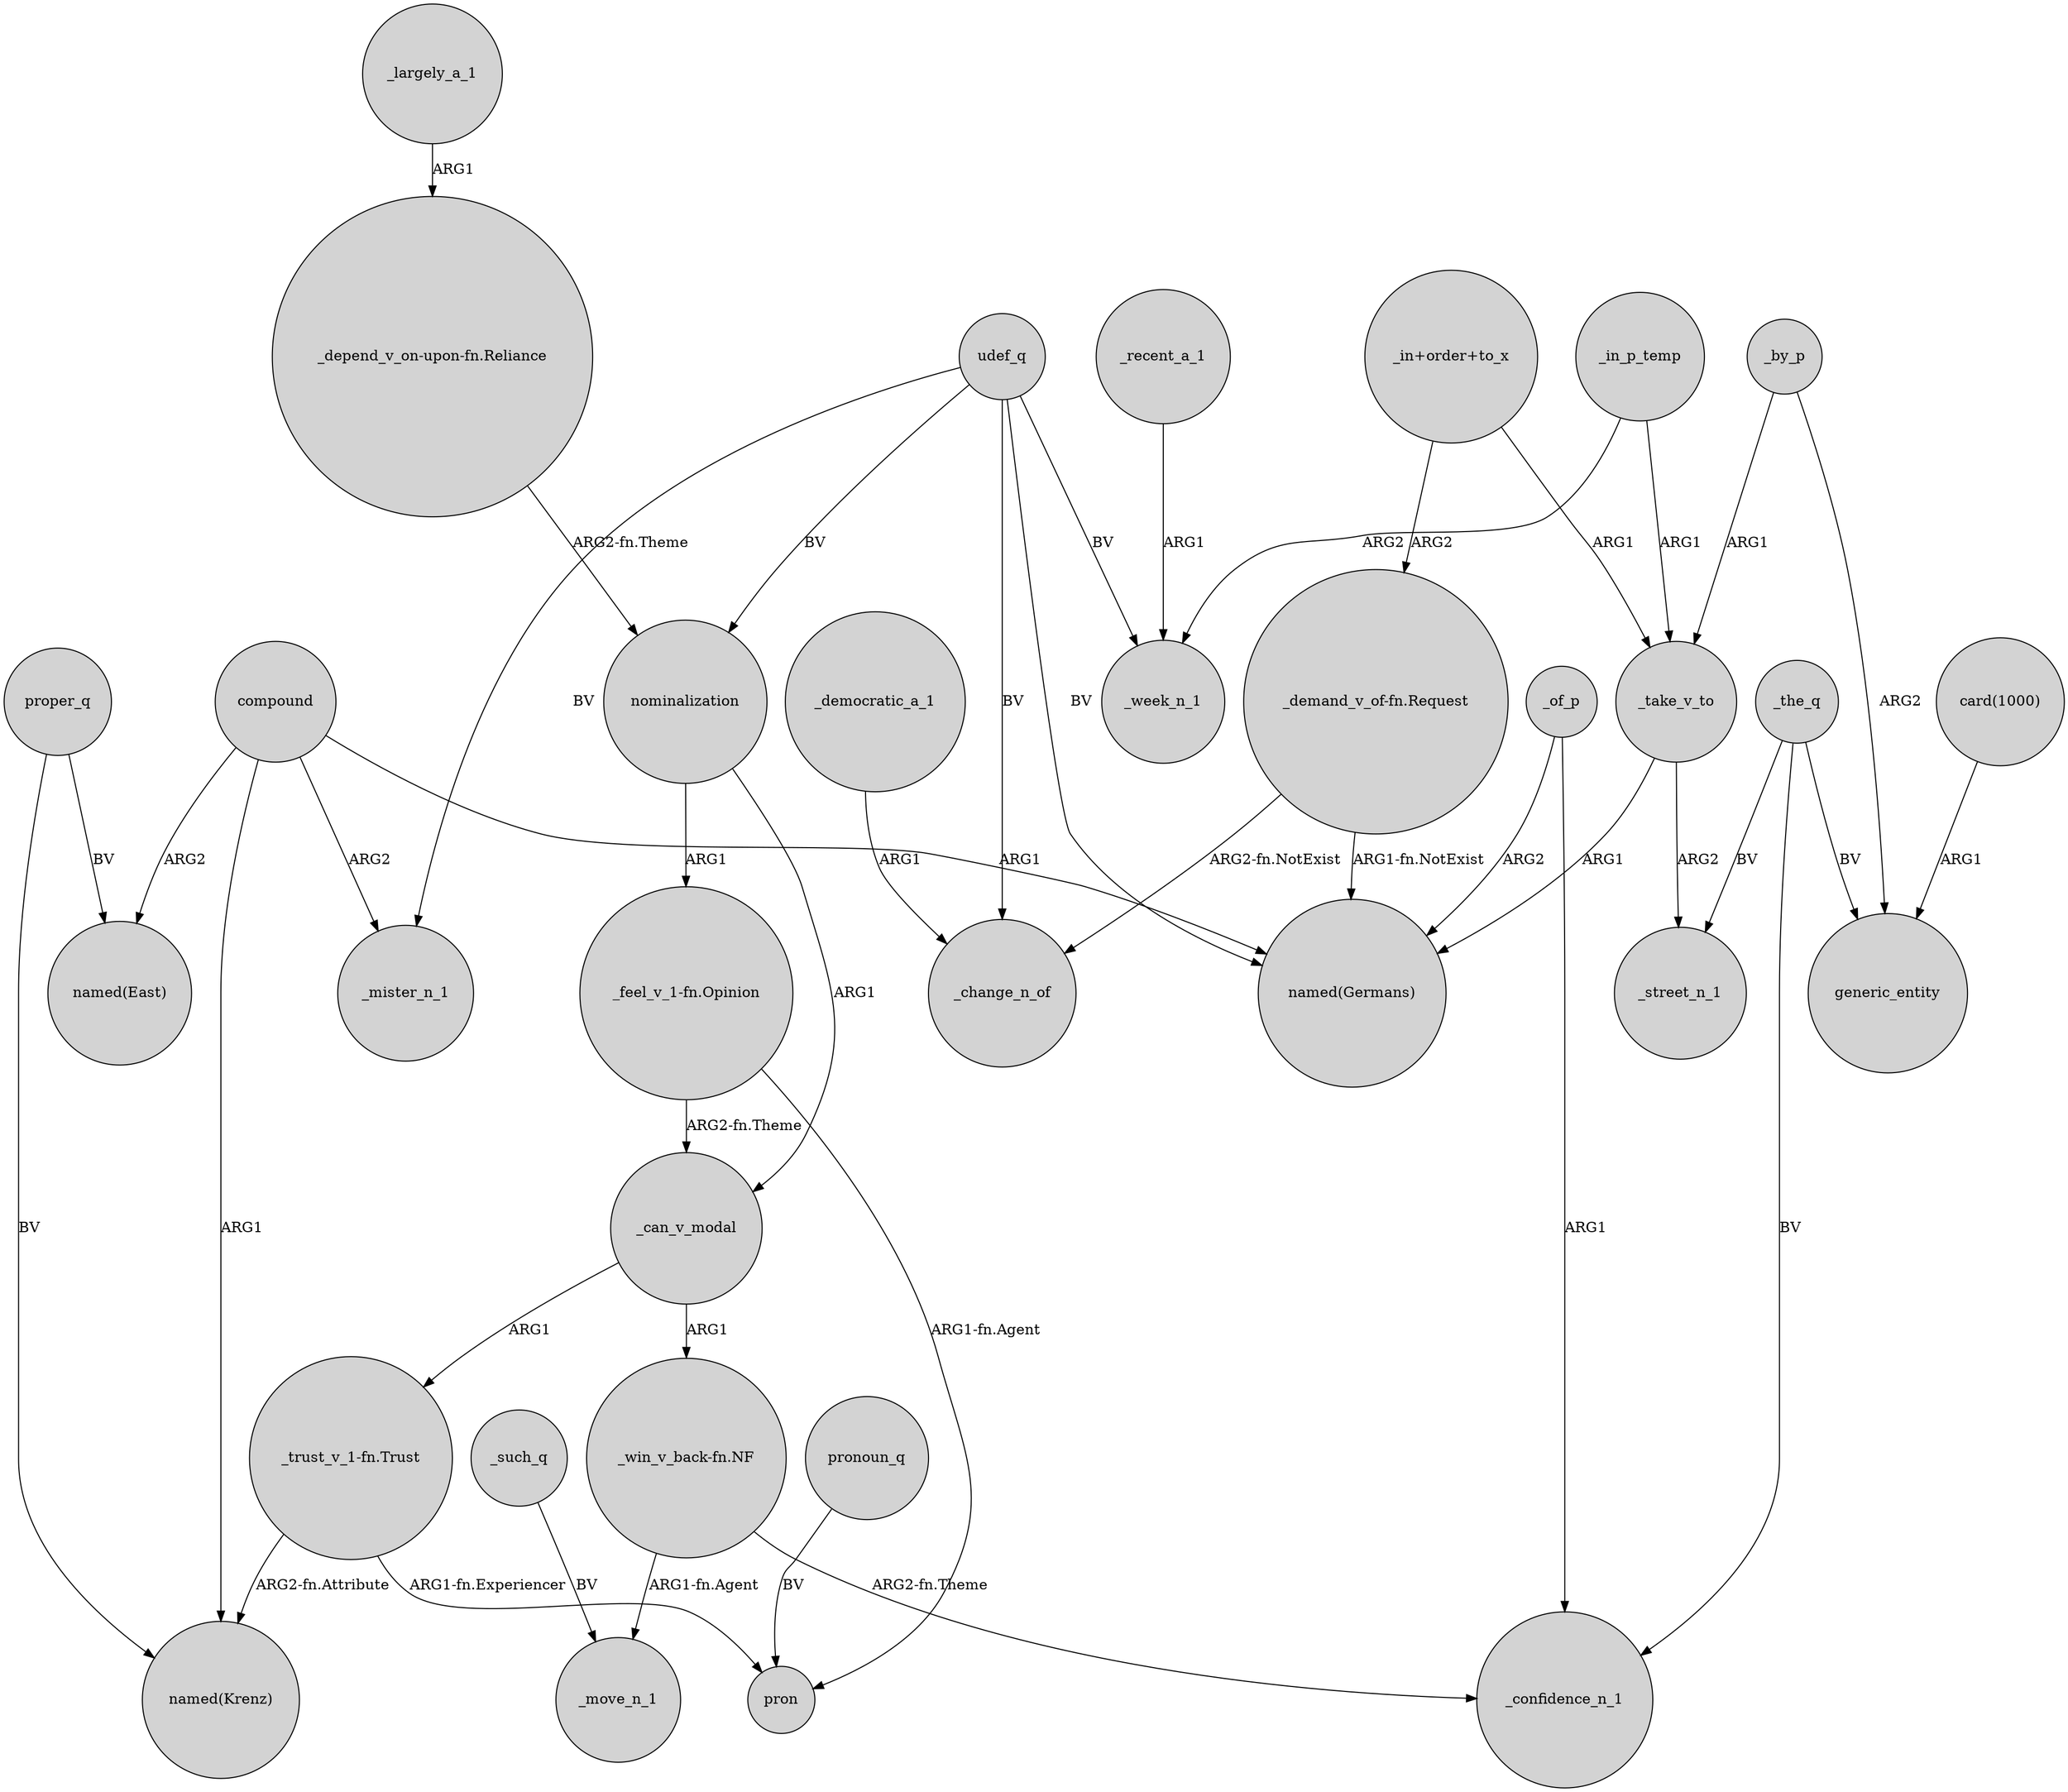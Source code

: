 digraph {
	node [shape=circle style=filled]
	_take_v_to -> "named(Germans)" [label=ARG1]
	_the_q -> generic_entity [label=BV]
	"_feel_v_1-fn.Opinion" -> _can_v_modal [label="ARG2-fn.Theme"]
	_by_p -> generic_entity [label=ARG2]
	_take_v_to -> _street_n_1 [label=ARG2]
	_such_q -> _move_n_1 [label=BV]
	compound -> _mister_n_1 [label=ARG2]
	proper_q -> "named(Krenz)" [label=BV]
	_in_p_temp -> _week_n_1 [label=ARG2]
	compound -> "named(Germans)" [label=ARG1]
	udef_q -> _mister_n_1 [label=BV]
	_by_p -> _take_v_to [label=ARG1]
	"_demand_v_of-fn.Request" -> _change_n_of [label="ARG2-fn.NotExist"]
	"_demand_v_of-fn.Request" -> "named(Germans)" [label="ARG1-fn.NotExist"]
	"card(1000)" -> generic_entity [label=ARG1]
	"_win_v_back-fn.NF" -> _confidence_n_1 [label="ARG2-fn.Theme"]
	_can_v_modal -> "_trust_v_1-fn.Trust" [label=ARG1]
	_the_q -> _street_n_1 [label=BV]
	pronoun_q -> pron [label=BV]
	udef_q -> _change_n_of [label=BV]
	"_trust_v_1-fn.Trust" -> pron [label="ARG1-fn.Experiencer"]
	udef_q -> _week_n_1 [label=BV]
	_largely_a_1 -> "_depend_v_on-upon-fn.Reliance" [label=ARG1]
	_of_p -> "named(Germans)" [label=ARG2]
	nominalization -> _can_v_modal [label=ARG1]
	_of_p -> _confidence_n_1 [label=ARG1]
	udef_q -> "named(Germans)" [label=BV]
	_recent_a_1 -> _week_n_1 [label=ARG1]
	"_in+order+to_x" -> "_demand_v_of-fn.Request" [label=ARG2]
	udef_q -> nominalization [label=BV]
	"_trust_v_1-fn.Trust" -> "named(Krenz)" [label="ARG2-fn.Attribute"]
	_in_p_temp -> _take_v_to [label=ARG1]
	_can_v_modal -> "_win_v_back-fn.NF" [label=ARG1]
	"_in+order+to_x" -> _take_v_to [label=ARG1]
	compound -> "named(Krenz)" [label=ARG1]
	nominalization -> "_feel_v_1-fn.Opinion" [label=ARG1]
	"_win_v_back-fn.NF" -> _move_n_1 [label="ARG1-fn.Agent"]
	"_feel_v_1-fn.Opinion" -> pron [label="ARG1-fn.Agent"]
	_democratic_a_1 -> _change_n_of [label=ARG1]
	"_depend_v_on-upon-fn.Reliance" -> nominalization [label="ARG2-fn.Theme"]
	proper_q -> "named(East)" [label=BV]
	compound -> "named(East)" [label=ARG2]
	_the_q -> _confidence_n_1 [label=BV]
}
